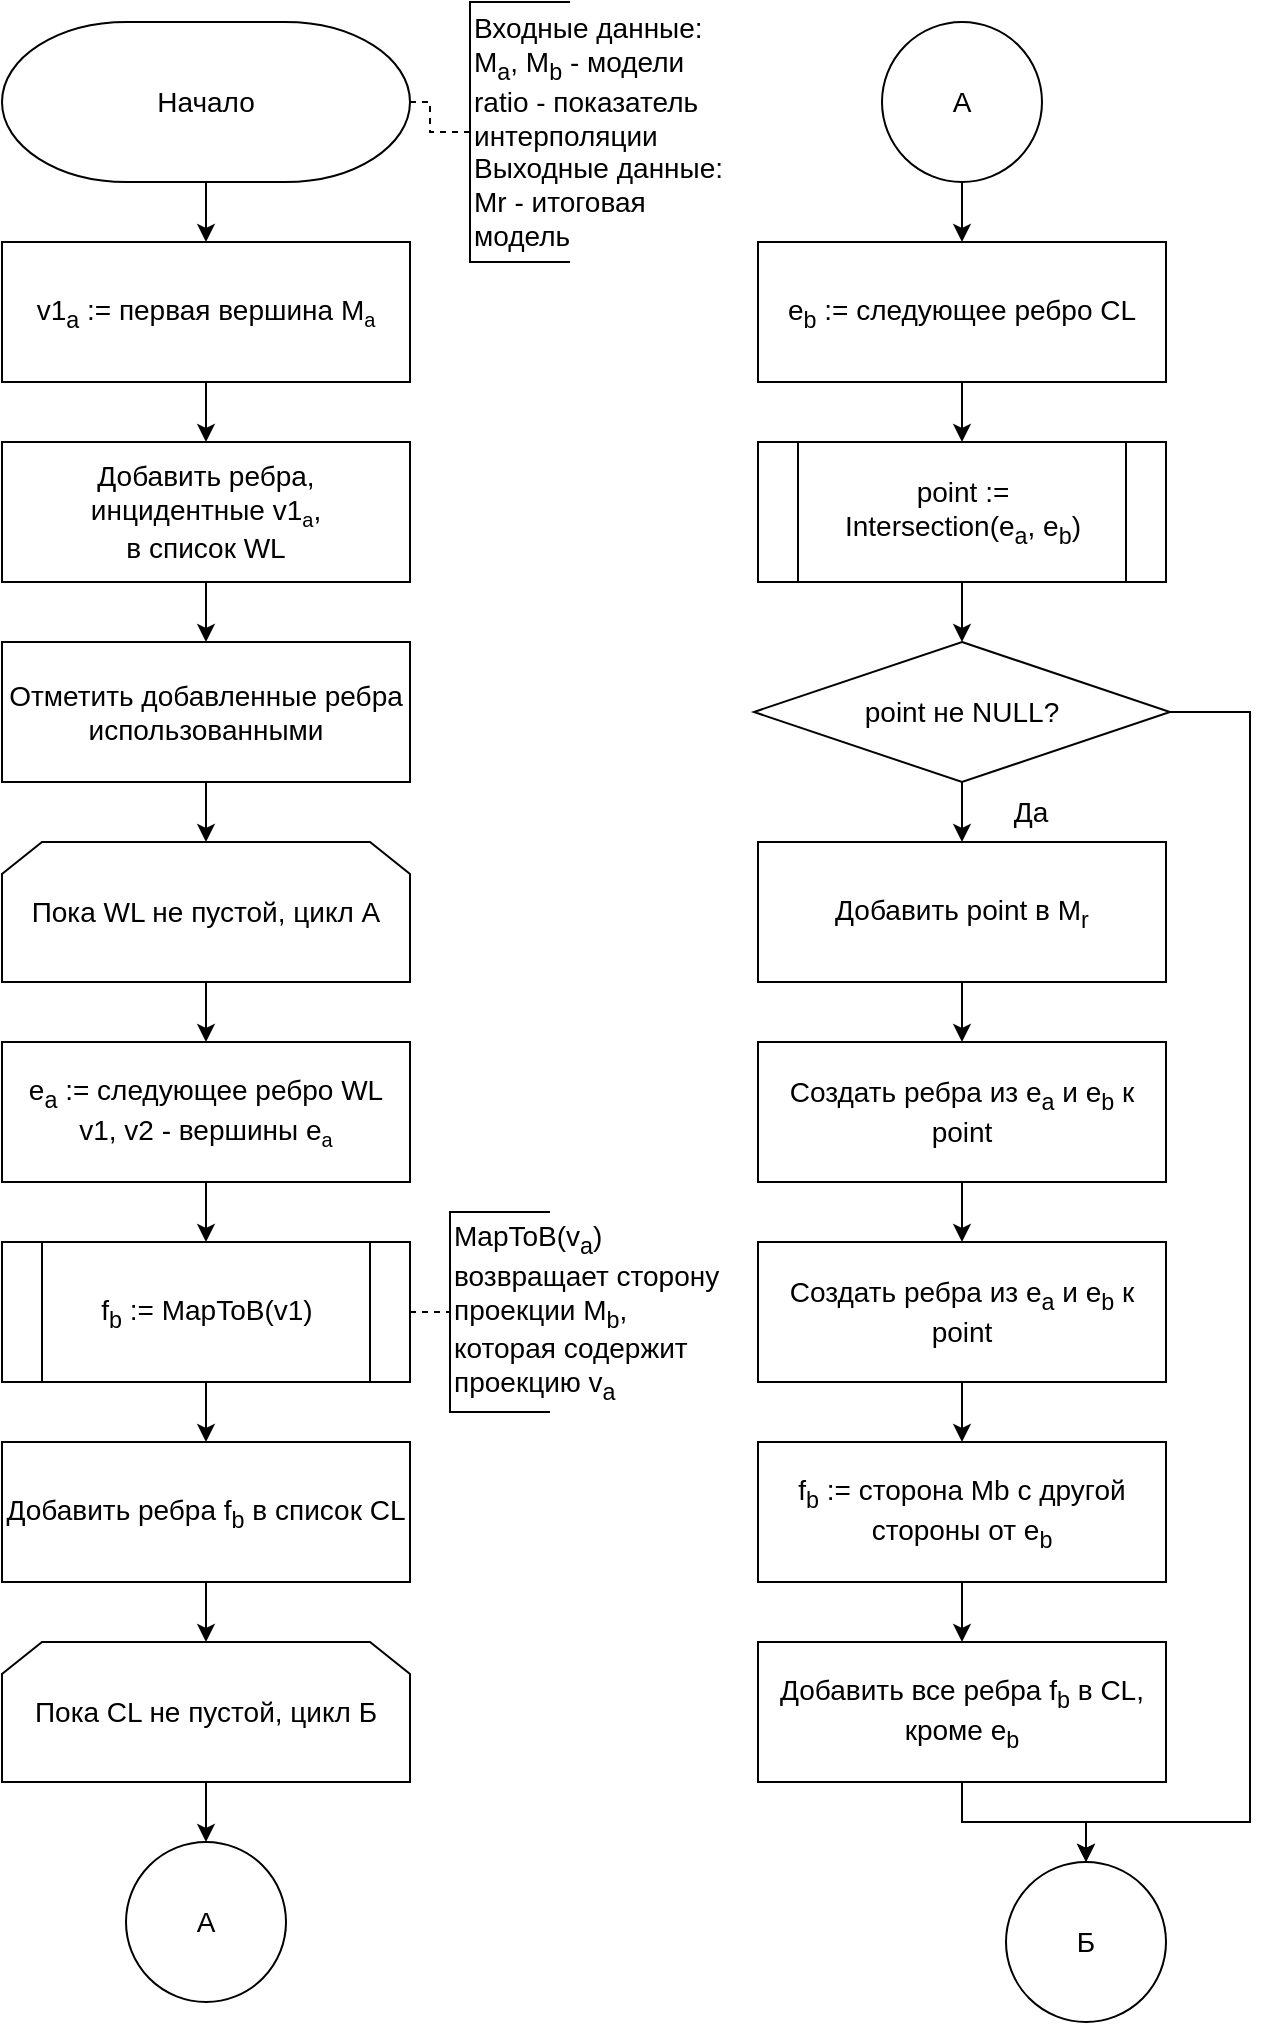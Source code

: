 <mxfile>
    <diagram id="i2ByrUlhXX8nRuK8Bgva" name="Страница 1">
        <mxGraphModel dx="1216" dy="608" grid="1" gridSize="10" guides="1" tooltips="1" connect="1" arrows="1" fold="1" page="1" pageScale="1" pageWidth="827" pageHeight="1169" math="0" shadow="0">
            <root>
                <mxCell id="0"/>
                <mxCell id="1" parent="0"/>
                <mxCell id="2" style="edgeStyle=none;html=1;exitX=0.5;exitY=1;exitDx=0;exitDy=0;exitPerimeter=0;entryX=0.5;entryY=0;entryDx=0;entryDy=0;strokeWidth=1;" parent="1" source="3" target="22" edge="1">
                    <mxGeometry relative="1" as="geometry">
                        <mxPoint x="138" y="130" as="targetPoint"/>
                    </mxGeometry>
                </mxCell>
                <mxCell id="3" value="&lt;font style=&quot;font-size: 14px;&quot;&gt;Начало&lt;/font&gt;" style="strokeWidth=1;html=1;shape=mxgraph.flowchart.terminator;whiteSpace=wrap;" parent="1" vertex="1">
                    <mxGeometry x="36" y="20" width="204" height="80" as="geometry"/>
                </mxCell>
                <mxCell id="4" value="&lt;font style=&quot;font-size: 14px;&quot;&gt;&lt;span style=&quot;&quot;&gt;Входные данные:&lt;/span&gt;&lt;br&gt;M&lt;sub&gt;a&lt;/sub&gt;, M&lt;sub&gt;b&lt;/sub&gt; - модели&lt;br&gt;ratio - показатель&lt;br&gt;интерполяции&lt;br&gt;Выходные данные:&lt;br&gt;Mr - итоговая&lt;br&gt;модель&lt;/font&gt;&lt;font style=&quot;&quot;&gt;&lt;br&gt;&lt;/font&gt;" style="strokeWidth=1;html=1;shape=mxgraph.flowchart.annotation_1;align=left;pointerEvents=1;" parent="1" vertex="1">
                    <mxGeometry x="270" y="10" width="50" height="130" as="geometry"/>
                </mxCell>
                <mxCell id="5" value="" style="endArrow=none;dashed=1;html=1;rounded=0;entryX=0;entryY=0.5;entryDx=0;entryDy=0;entryPerimeter=0;exitX=1;exitY=0.5;exitDx=0;exitDy=0;exitPerimeter=0;strokeWidth=1;" parent="1" source="3" target="4" edge="1">
                    <mxGeometry width="50" height="50" relative="1" as="geometry">
                        <mxPoint x="114" y="200" as="sourcePoint"/>
                        <mxPoint x="164" y="150" as="targetPoint"/>
                        <Array as="points">
                            <mxPoint x="250" y="60"/>
                            <mxPoint x="250" y="75"/>
                        </Array>
                    </mxGeometry>
                </mxCell>
                <mxCell id="35" style="edgeStyle=none;html=1;exitX=0.5;exitY=1;exitDx=0;exitDy=0;entryX=0.5;entryY=0;entryDx=0;entryDy=0;" parent="1" source="22" target="34" edge="1">
                    <mxGeometry relative="1" as="geometry"/>
                </mxCell>
                <mxCell id="22" value="&lt;span style=&quot;font-size: 14px;&quot;&gt;v1&lt;sub&gt;a&lt;/sub&gt; := первая вершина&amp;nbsp;&lt;/span&gt;&lt;span style=&quot;font-size: 14px; text-align: left;&quot;&gt;M&lt;/span&gt;&lt;sub style=&quot;border-color: var(--border-color); text-align: left;&quot;&gt;a&lt;/sub&gt;&lt;span style=&quot;font-size: 14px;&quot;&gt;&lt;br&gt;&lt;/span&gt;" style="rounded=0;whiteSpace=wrap;html=1;strokeWidth=1;" parent="1" vertex="1">
                    <mxGeometry x="36" y="130" width="204" height="70" as="geometry"/>
                </mxCell>
                <mxCell id="37" style="edgeStyle=none;html=1;exitX=0.5;exitY=1;exitDx=0;exitDy=0;entryX=0.5;entryY=0;entryDx=0;entryDy=0;" parent="1" source="34" target="36" edge="1">
                    <mxGeometry relative="1" as="geometry"/>
                </mxCell>
                <mxCell id="34" value="&lt;span style=&quot;font-size: 14px;&quot;&gt;Добавить ребра, инцидентные&amp;nbsp;&lt;/span&gt;&lt;span style=&quot;font-size: 14px;&quot;&gt;v1&lt;/span&gt;&lt;sub style=&quot;border-color: var(--border-color);&quot;&gt;a&lt;/sub&gt;&lt;span style=&quot;font-size: 14px;&quot;&gt;, &lt;br&gt;в список WL&lt;/span&gt;&lt;span style=&quot;font-size: 14px;&quot;&gt;&lt;br&gt;&lt;/span&gt;" style="rounded=0;whiteSpace=wrap;html=1;strokeWidth=1;" parent="1" vertex="1">
                    <mxGeometry x="36" y="230" width="204" height="70" as="geometry"/>
                </mxCell>
                <mxCell id="39" style="edgeStyle=none;html=1;exitX=0.5;exitY=1;exitDx=0;exitDy=0;entryX=0.5;entryY=0;entryDx=0;entryDy=0;" parent="1" source="36" target="38" edge="1">
                    <mxGeometry relative="1" as="geometry"/>
                </mxCell>
                <mxCell id="36" value="&lt;span style=&quot;font-size: 14px;&quot;&gt;Отметить добавленные ребра использованными&lt;br&gt;&lt;/span&gt;" style="rounded=0;whiteSpace=wrap;html=1;strokeWidth=1;" parent="1" vertex="1">
                    <mxGeometry x="36" y="330" width="204" height="70" as="geometry"/>
                </mxCell>
                <mxCell id="41" style="edgeStyle=none;html=1;exitX=0.5;exitY=1;exitDx=0;exitDy=0;entryX=0.5;entryY=0;entryDx=0;entryDy=0;" parent="1" source="38" target="40" edge="1">
                    <mxGeometry relative="1" as="geometry"/>
                </mxCell>
                <mxCell id="38" value="&lt;span style=&quot;font-size: 14px;&quot;&gt;Пока WL не пустой, цикл А&lt;/span&gt;" style="shape=loopLimit;whiteSpace=wrap;html=1;strokeWidth=1;" parent="1" vertex="1">
                    <mxGeometry x="36" y="430" width="204" height="70" as="geometry"/>
                </mxCell>
                <mxCell id="46" style="edgeStyle=none;html=1;exitX=0.5;exitY=1;exitDx=0;exitDy=0;entryX=0.5;entryY=0;entryDx=0;entryDy=0;" parent="1" source="40" target="42" edge="1">
                    <mxGeometry relative="1" as="geometry"/>
                </mxCell>
                <mxCell id="40" value="&lt;span style=&quot;font-size: 14px;&quot;&gt;e&lt;sub&gt;a&lt;/sub&gt; := следующее ребро WL&lt;br&gt;v1, v2 - вершины&amp;nbsp;&lt;/span&gt;&lt;span style=&quot;font-size: 14px;&quot;&gt;e&lt;/span&gt;&lt;sub style=&quot;border-color: var(--border-color);&quot;&gt;a&lt;/sub&gt;&lt;span style=&quot;font-size: 14px;&quot;&gt;&lt;br&gt;&lt;/span&gt;" style="rounded=0;whiteSpace=wrap;html=1;strokeWidth=1;" parent="1" vertex="1">
                    <mxGeometry x="36" y="530" width="204" height="70" as="geometry"/>
                </mxCell>
                <mxCell id="47" style="edgeStyle=none;html=1;exitX=0.5;exitY=1;exitDx=0;exitDy=0;entryX=0.5;entryY=0;entryDx=0;entryDy=0;" parent="1" source="42" target="45" edge="1">
                    <mxGeometry relative="1" as="geometry"/>
                </mxCell>
                <mxCell id="42" value="&lt;font style=&quot;&quot;&gt;&lt;span style=&quot;font-size: 14px;&quot;&gt;f&lt;sub&gt;b&lt;/sub&gt; := MapToB(v1)&lt;/span&gt;&lt;br&gt;&lt;/font&gt;" style="shape=process;whiteSpace=wrap;html=1;backgroundOutline=1;" parent="1" vertex="1">
                    <mxGeometry x="36" y="630" width="204" height="70" as="geometry"/>
                </mxCell>
                <mxCell id="43" value="&lt;font style=&quot;font-size: 14px;&quot;&gt;MapToB(v&lt;sub&gt;a&lt;/sub&gt;)&amp;nbsp;&lt;br&gt;возвращает сторону&lt;br&gt;проекции M&lt;sub&gt;b&lt;/sub&gt;,&lt;br&gt;которая содержит&lt;br&gt;проекцию v&lt;sub&gt;a&lt;/sub&gt;&lt;br&gt;&lt;/font&gt;" style="strokeWidth=1;html=1;shape=mxgraph.flowchart.annotation_1;align=left;pointerEvents=1;" parent="1" vertex="1">
                    <mxGeometry x="260" y="615" width="50" height="100" as="geometry"/>
                </mxCell>
                <mxCell id="44" value="" style="endArrow=none;dashed=1;html=1;rounded=0;entryX=0;entryY=0.5;entryDx=0;entryDy=0;entryPerimeter=0;exitX=1;exitY=0.5;exitDx=0;exitDy=0;strokeWidth=1;" parent="1" source="42" target="43" edge="1">
                    <mxGeometry width="50" height="50" relative="1" as="geometry">
                        <mxPoint x="250" y="665" as="sourcePoint"/>
                        <mxPoint x="174" y="755" as="targetPoint"/>
                    </mxGeometry>
                </mxCell>
                <mxCell id="49" style="edgeStyle=none;html=1;exitX=0.5;exitY=1;exitDx=0;exitDy=0;entryX=0.5;entryY=0;entryDx=0;entryDy=0;" parent="1" source="45" target="48" edge="1">
                    <mxGeometry relative="1" as="geometry"/>
                </mxCell>
                <mxCell id="45" value="&lt;span style=&quot;font-size: 14px;&quot;&gt;Добавить ребра f&lt;sub&gt;b&lt;/sub&gt; в список CL&lt;br&gt;&lt;/span&gt;" style="rounded=0;whiteSpace=wrap;html=1;strokeWidth=1;" parent="1" vertex="1">
                    <mxGeometry x="36" y="730" width="204" height="70" as="geometry"/>
                </mxCell>
                <mxCell id="55" style="edgeStyle=none;html=1;exitX=0.5;exitY=1;exitDx=0;exitDy=0;entryX=0.5;entryY=0;entryDx=0;entryDy=0;" parent="1" source="48" target="53" edge="1">
                    <mxGeometry relative="1" as="geometry"/>
                </mxCell>
                <mxCell id="48" value="&lt;span style=&quot;font-size: 14px;&quot;&gt;Пока CL не пустой, цикл Б&lt;/span&gt;" style="shape=loopLimit;whiteSpace=wrap;html=1;strokeWidth=1;" parent="1" vertex="1">
                    <mxGeometry x="36" y="830" width="204" height="70" as="geometry"/>
                </mxCell>
                <mxCell id="59" style="edgeStyle=none;html=1;exitX=0.5;exitY=1;exitDx=0;exitDy=0;entryX=0.5;entryY=0;entryDx=0;entryDy=0;" parent="1" source="50" target="58" edge="1">
                    <mxGeometry relative="1" as="geometry"/>
                </mxCell>
                <mxCell id="50" value="&lt;span style=&quot;font-size: 14px;&quot;&gt;e&lt;sub&gt;b&lt;/sub&gt;&amp;nbsp;:= следующее ребро CL&lt;/span&gt;&lt;span style=&quot;font-size: 14px;&quot;&gt;&lt;br&gt;&lt;/span&gt;" style="rounded=0;whiteSpace=wrap;html=1;strokeWidth=1;" parent="1" vertex="1">
                    <mxGeometry x="414" y="130" width="204" height="70" as="geometry"/>
                </mxCell>
                <mxCell id="53" value="&lt;font style=&quot;font-size: 14px;&quot;&gt;A&lt;/font&gt;" style="ellipse;whiteSpace=wrap;html=1;aspect=fixed;strokeWidth=1;" parent="1" vertex="1">
                    <mxGeometry x="98" y="930" width="80" height="80" as="geometry"/>
                </mxCell>
                <mxCell id="57" style="edgeStyle=none;html=1;exitX=0.5;exitY=1;exitDx=0;exitDy=0;entryX=0.5;entryY=0;entryDx=0;entryDy=0;" parent="1" source="56" target="50" edge="1">
                    <mxGeometry relative="1" as="geometry"/>
                </mxCell>
                <mxCell id="56" value="&lt;font style=&quot;font-size: 14px;&quot;&gt;A&lt;/font&gt;" style="ellipse;whiteSpace=wrap;html=1;aspect=fixed;strokeWidth=1;" parent="1" vertex="1">
                    <mxGeometry x="476" y="20" width="80" height="80" as="geometry"/>
                </mxCell>
                <mxCell id="61" style="edgeStyle=none;html=1;exitX=0.5;exitY=1;exitDx=0;exitDy=0;entryX=0.5;entryY=0;entryDx=0;entryDy=0;entryPerimeter=0;" parent="1" source="58" target="60" edge="1">
                    <mxGeometry relative="1" as="geometry"/>
                </mxCell>
                <mxCell id="58" value="&lt;font style=&quot;&quot;&gt;&lt;span style=&quot;font-size: 14px;&quot;&gt;point := &lt;br&gt;Intersection(e&lt;sub&gt;a&lt;/sub&gt;, e&lt;sub&gt;b&lt;/sub&gt;)&lt;/span&gt;&lt;br&gt;&lt;/font&gt;" style="shape=process;whiteSpace=wrap;html=1;backgroundOutline=1;" parent="1" vertex="1">
                    <mxGeometry x="414" y="230" width="204" height="70" as="geometry"/>
                </mxCell>
                <mxCell id="64" style="edgeStyle=none;html=1;exitX=0.5;exitY=1;exitDx=0;exitDy=0;exitPerimeter=0;entryX=0.5;entryY=0;entryDx=0;entryDy=0;" parent="1" source="60" target="63" edge="1">
                    <mxGeometry relative="1" as="geometry"/>
                </mxCell>
                <mxCell id="75" style="edgeStyle=none;html=1;exitX=1;exitY=0.5;exitDx=0;exitDy=0;exitPerimeter=0;entryX=0.5;entryY=0;entryDx=0;entryDy=0;rounded=0;" parent="1" source="60" target="73" edge="1">
                    <mxGeometry relative="1" as="geometry">
                        <Array as="points">
                            <mxPoint x="660" y="365"/>
                            <mxPoint x="660" y="920"/>
                            <mxPoint x="578" y="920"/>
                        </Array>
                    </mxGeometry>
                </mxCell>
                <mxCell id="60" value="&lt;span style=&quot;font-size: 14px;&quot;&gt;point не NULL?&lt;/span&gt;" style="strokeWidth=1;html=1;shape=mxgraph.flowchart.decision;whiteSpace=wrap;" parent="1" vertex="1">
                    <mxGeometry x="412" y="330" width="208" height="70" as="geometry"/>
                </mxCell>
                <mxCell id="62" value="&lt;font style=&quot;font-size: 14px;&quot;&gt;Да&lt;/font&gt;" style="text;html=1;align=center;verticalAlign=middle;resizable=0;points=[];autosize=1;strokeColor=none;fillColor=none;" parent="1" vertex="1">
                    <mxGeometry x="530" y="400" width="40" height="30" as="geometry"/>
                </mxCell>
                <mxCell id="66" style="edgeStyle=none;html=1;exitX=0.5;exitY=1;exitDx=0;exitDy=0;entryX=0.5;entryY=0;entryDx=0;entryDy=0;" parent="1" source="63" target="65" edge="1">
                    <mxGeometry relative="1" as="geometry"/>
                </mxCell>
                <mxCell id="63" value="&lt;span style=&quot;font-size: 14px;&quot;&gt;Добавить point в M&lt;sub&gt;r&lt;/sub&gt;&lt;br&gt;&lt;/span&gt;" style="rounded=0;whiteSpace=wrap;html=1;strokeWidth=1;" parent="1" vertex="1">
                    <mxGeometry x="414" y="430" width="204" height="70" as="geometry"/>
                </mxCell>
                <mxCell id="68" style="edgeStyle=none;html=1;exitX=0.5;exitY=1;exitDx=0;exitDy=0;entryX=0.5;entryY=0;entryDx=0;entryDy=0;" parent="1" source="65" target="67" edge="1">
                    <mxGeometry relative="1" as="geometry"/>
                </mxCell>
                <mxCell id="65" value="&lt;span style=&quot;font-size: 14px;&quot;&gt;Создать ребра из e&lt;sub&gt;a&lt;/sub&gt; и e&lt;sub&gt;b&lt;/sub&gt; к point&lt;br&gt;&lt;/span&gt;" style="rounded=0;whiteSpace=wrap;html=1;strokeWidth=1;" parent="1" vertex="1">
                    <mxGeometry x="414" y="530" width="204" height="70" as="geometry"/>
                </mxCell>
                <mxCell id="70" style="edgeStyle=none;html=1;exitX=0.5;exitY=1;exitDx=0;exitDy=0;entryX=0.5;entryY=0;entryDx=0;entryDy=0;" parent="1" source="67" target="69" edge="1">
                    <mxGeometry relative="1" as="geometry"/>
                </mxCell>
                <mxCell id="67" value="&lt;span style=&quot;font-size: 14px;&quot;&gt;Создать ребра из e&lt;sub&gt;a&lt;/sub&gt; и e&lt;sub&gt;b&lt;/sub&gt; к point&lt;br&gt;&lt;/span&gt;" style="rounded=0;whiteSpace=wrap;html=1;strokeWidth=1;" parent="1" vertex="1">
                    <mxGeometry x="414" y="630" width="204" height="70" as="geometry"/>
                </mxCell>
                <mxCell id="72" style="edgeStyle=none;html=1;exitX=0.5;exitY=1;exitDx=0;exitDy=0;entryX=0.5;entryY=0;entryDx=0;entryDy=0;" parent="1" source="69" target="71" edge="1">
                    <mxGeometry relative="1" as="geometry"/>
                </mxCell>
                <mxCell id="69" value="&lt;span style=&quot;font-size: 14px;&quot;&gt;f&lt;sub&gt;b&lt;/sub&gt; := сторона Mb с другой стороны от e&lt;sub&gt;b&lt;/sub&gt;&lt;br&gt;&lt;/span&gt;" style="rounded=0;whiteSpace=wrap;html=1;strokeWidth=1;" parent="1" vertex="1">
                    <mxGeometry x="414" y="730" width="204" height="70" as="geometry"/>
                </mxCell>
                <mxCell id="74" style="edgeStyle=none;html=1;exitX=0.5;exitY=1;exitDx=0;exitDy=0;entryX=0.5;entryY=0;entryDx=0;entryDy=0;rounded=0;" parent="1" source="71" target="73" edge="1">
                    <mxGeometry relative="1" as="geometry">
                        <Array as="points">
                            <mxPoint x="516" y="920"/>
                            <mxPoint x="578" y="920"/>
                        </Array>
                    </mxGeometry>
                </mxCell>
                <mxCell id="71" value="&lt;span style=&quot;font-size: 14px;&quot;&gt;Добавить все ребра f&lt;sub&gt;b&lt;/sub&gt; в CL, кроме e&lt;sub&gt;b&lt;/sub&gt;&lt;br&gt;&lt;/span&gt;" style="rounded=0;whiteSpace=wrap;html=1;strokeWidth=1;" parent="1" vertex="1">
                    <mxGeometry x="414" y="830" width="204" height="70" as="geometry"/>
                </mxCell>
                <mxCell id="73" value="&lt;span style=&quot;font-size: 14px;&quot;&gt;Б&lt;/span&gt;" style="ellipse;whiteSpace=wrap;html=1;aspect=fixed;strokeWidth=1;" parent="1" vertex="1">
                    <mxGeometry x="538" y="940" width="80" height="80" as="geometry"/>
                </mxCell>
            </root>
        </mxGraphModel>
    </diagram>
</mxfile>